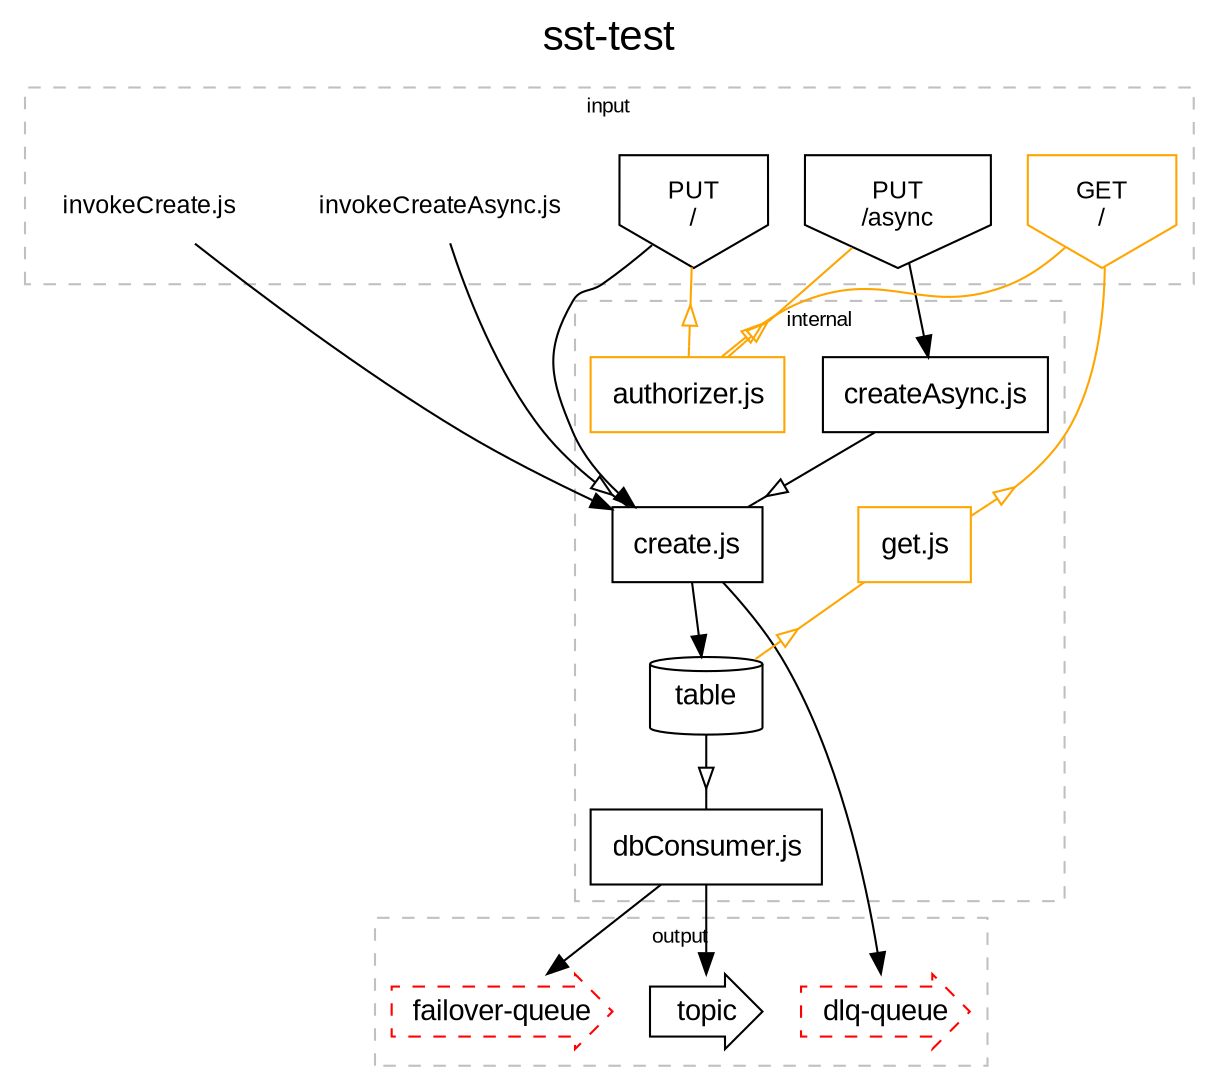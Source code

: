 digraph {
        node [shape=plaintext fontname="Arial" fontsize="10"]
        edge [fontname="Arial" fontsize="10"]
        subgraph cluster0 {
            label="internal"
            fontname="Arial"
            fontsize=10
            color=grey
            style=dashed
            node0 [ shape=box label=<
            <table border="0" cellborder="0" cellspacing="0">
            <tr><td align="left"><font point-size="14">create.js</font></td></tr>
            </table>>]
        node1 [ shape=box label=<
            <table border="0" cellborder="0" cellspacing="0">
            <tr><td align="left"><font point-size="14">createAsync.js</font></td></tr>
            </table>>]
        node2 [ shape=box color=orange label=<
            <table border="0" cellborder="0" cellspacing="0">
            <tr><td align="left"><font point-size="14">authorizer.js</font></td></tr>
            </table>>]
        node3 [ shape=box label=<
            <table border="0" cellborder="0" cellspacing="0">
            <tr><td align="left"><font point-size="14">dbConsumer.js</font></td></tr>
            </table>>]
        node4 [ shape=box color=orange label=<
            <table border="0" cellborder="0" cellspacing="0">
            <tr><td align="left"><font point-size="14">get.js</font></td></tr>
            </table>>]
        node8 [ shape=cylinder label=<
            <table border="0" cellborder="0" cellspacing="0">
            <tr><td align="left"><font point-size="14">table</font></td></tr>
            </table>>]
    }
    subgraph cluster1 {
            label="input"
            fontname="Arial"
            fontsize=10
            color=grey
            style=dashed
            node5 [ shape=plaintext label=<
            <table border="0" cellborder="0" cellspacing="0">
            <tr><td align="left"><font point-size="12">invokeCreate.js</font></td></tr>
            </table>>]
        node6 [ shape=plaintext label=<
            <table border="0" cellborder="0" cellspacing="0">
            <tr><td align="left"><font point-size="12">invokeCreateAsync.js</font></td></tr>
            </table>>]
        node7 [ shape=invhouse fontsize=12 label="PUT\n/"]
        node10 [ shape=invhouse fontsize=12 label="PUT\n/async"]
        node11 [ shape=invhouse color=orange fontsize=12 label="GET\n/"]
    }
    subgraph cluster2 {
            label="output"
            fontname="Arial"
            fontsize=10
            color=grey
            style=dashed
            node9 [ shape=rarrow style=dashed color=red label=<
            <table border="0" cellborder="0" cellspacing="0">
            <tr><td align="left"><font point-size="14">dlq-queue</font></td></tr>
            </table>>]
        node12 [ shape=rarrow label=<
            <table border="0" cellborder="0" cellspacing="0">
            <tr><td align="left"><font point-size="14">topic</font></td></tr>
            </table>>]
        node13 [ shape=rarrow style=dashed color=red label=<
            <table border="0" cellborder="0" cellspacing="0">
            <tr><td align="left"><font point-size="14">failover-queue</font></td></tr>
            </table>>]
    }
    node7 -> node0
    node0 -> node8
    node0 -> node9
    node10 -> node1
    node1 -> node0 [arrowhead = nonenoneonormal]
    node11 -> node2 [color=orange arrowhead=nonenonenoneoinv]
    node7 -> node2 [color=orange arrowhead=nonenonenoneoinv]
    node10 -> node2 [color=orange arrowhead=nonenonenoneoinv]
    node8 -> node3 [arrowhead = nonenoneonormal]
    node3 -> node12
    node3 -> node13
    node11 -> node4 [color=orange arrowhead=nonenonenoneoinv]
    node4 -> node8 [color=orange arrowhead=nonenonenoneoinv]
    node5 -> node0
    node6 -> node0 [arrowhead = nonenoneonormal]

    labelloc="t"
    fontname="Arial"
    fontsize="20"
    label="sst-test"
}